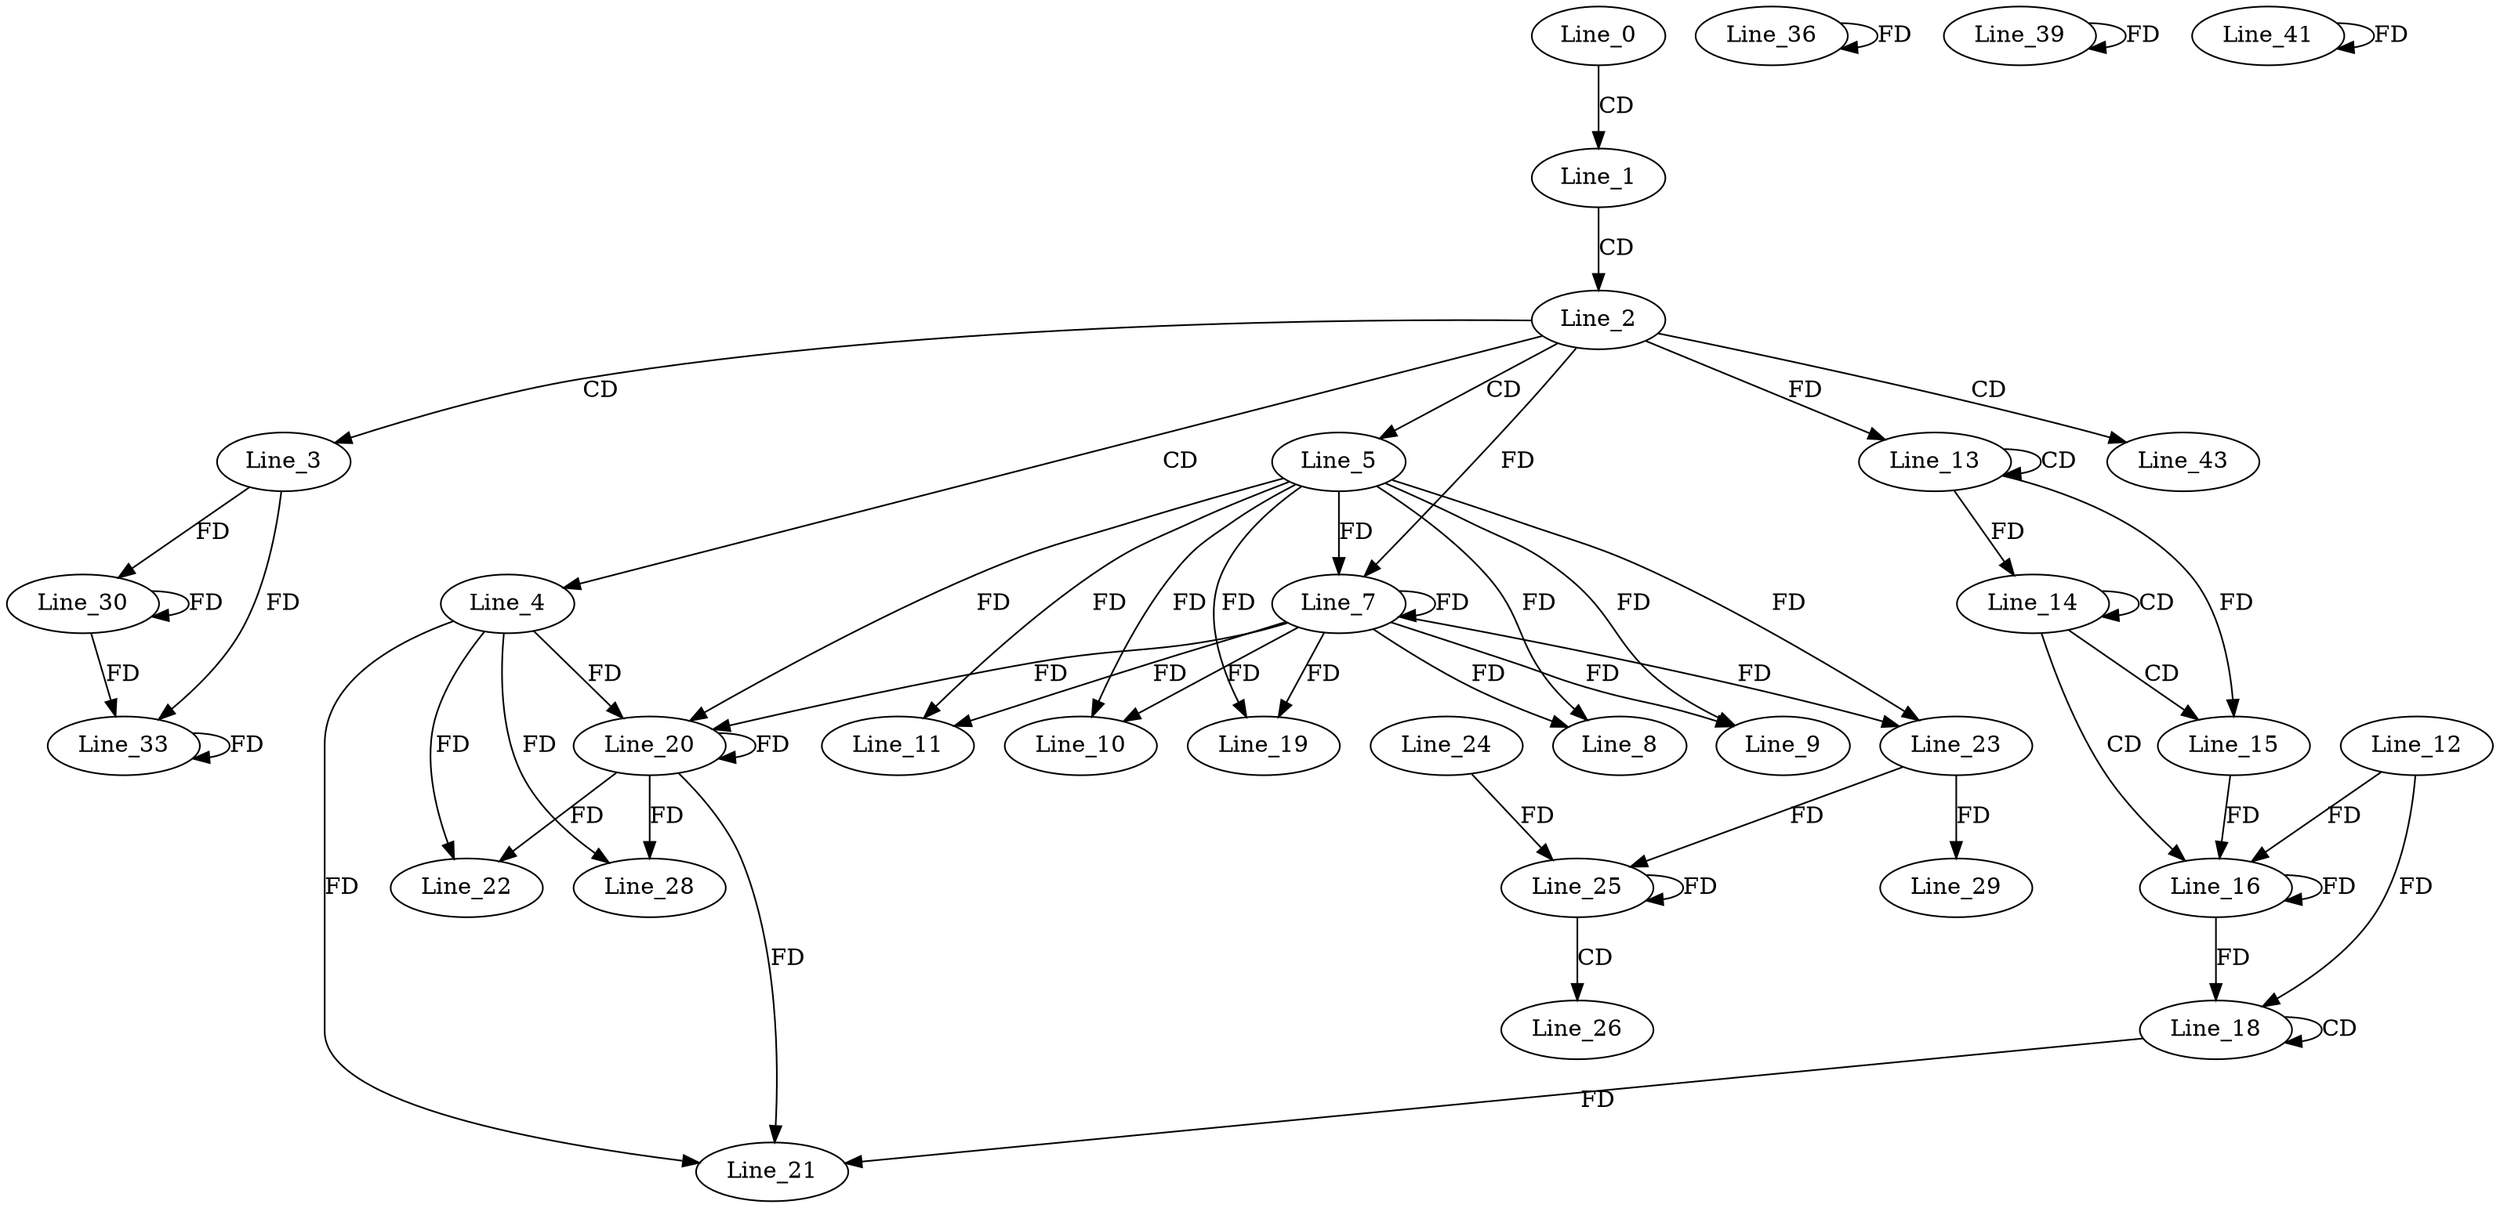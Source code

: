 digraph G {
  Line_0;
  Line_1;
  Line_2;
  Line_3;
  Line_4;
  Line_5;
  Line_7;
  Line_7;
  Line_8;
  Line_9;
  Line_10;
  Line_11;
  Line_13;
  Line_13;
  Line_13;
  Line_14;
  Line_14;
  Line_15;
  Line_15;
  Line_16;
  Line_12;
  Line_16;
  Line_16;
  Line_18;
  Line_18;
  Line_19;
  Line_20;
  Line_20;
  Line_21;
  Line_22;
  Line_23;
  Line_25;
  Line_24;
  Line_25;
  Line_23;
  Line_25;
  Line_26;
  Line_28;
  Line_29;
  Line_30;
  Line_33;
  Line_36;
  Line_39;
  Line_41;
  Line_43;
  Line_0 -> Line_1 [ label="CD" ];
  Line_1 -> Line_2 [ label="CD" ];
  Line_2 -> Line_3 [ label="CD" ];
  Line_2 -> Line_4 [ label="CD" ];
  Line_2 -> Line_5 [ label="CD" ];
  Line_5 -> Line_7 [ label="FD" ];
  Line_7 -> Line_7 [ label="FD" ];
  Line_2 -> Line_7 [ label="FD" ];
  Line_5 -> Line_8 [ label="FD" ];
  Line_7 -> Line_8 [ label="FD" ];
  Line_5 -> Line_9 [ label="FD" ];
  Line_7 -> Line_9 [ label="FD" ];
  Line_5 -> Line_10 [ label="FD" ];
  Line_7 -> Line_10 [ label="FD" ];
  Line_5 -> Line_11 [ label="FD" ];
  Line_7 -> Line_11 [ label="FD" ];
  Line_13 -> Line_13 [ label="CD" ];
  Line_2 -> Line_13 [ label="FD" ];
  Line_14 -> Line_14 [ label="CD" ];
  Line_13 -> Line_14 [ label="FD" ];
  Line_14 -> Line_15 [ label="CD" ];
  Line_13 -> Line_15 [ label="FD" ];
  Line_14 -> Line_16 [ label="CD" ];
  Line_16 -> Line_16 [ label="FD" ];
  Line_12 -> Line_16 [ label="FD" ];
  Line_15 -> Line_16 [ label="FD" ];
  Line_18 -> Line_18 [ label="CD" ];
  Line_16 -> Line_18 [ label="FD" ];
  Line_12 -> Line_18 [ label="FD" ];
  Line_5 -> Line_19 [ label="FD" ];
  Line_7 -> Line_19 [ label="FD" ];
  Line_4 -> Line_20 [ label="FD" ];
  Line_20 -> Line_20 [ label="FD" ];
  Line_5 -> Line_20 [ label="FD" ];
  Line_7 -> Line_20 [ label="FD" ];
  Line_4 -> Line_21 [ label="FD" ];
  Line_20 -> Line_21 [ label="FD" ];
  Line_18 -> Line_21 [ label="FD" ];
  Line_4 -> Line_22 [ label="FD" ];
  Line_20 -> Line_22 [ label="FD" ];
  Line_5 -> Line_23 [ label="FD" ];
  Line_7 -> Line_23 [ label="FD" ];
  Line_25 -> Line_25 [ label="FD" ];
  Line_24 -> Line_25 [ label="FD" ];
  Line_23 -> Line_25 [ label="FD" ];
  Line_25 -> Line_26 [ label="CD" ];
  Line_4 -> Line_28 [ label="FD" ];
  Line_20 -> Line_28 [ label="FD" ];
  Line_23 -> Line_29 [ label="FD" ];
  Line_3 -> Line_30 [ label="FD" ];
  Line_30 -> Line_30 [ label="FD" ];
  Line_3 -> Line_33 [ label="FD" ];
  Line_30 -> Line_33 [ label="FD" ];
  Line_33 -> Line_33 [ label="FD" ];
  Line_36 -> Line_36 [ label="FD" ];
  Line_39 -> Line_39 [ label="FD" ];
  Line_41 -> Line_41 [ label="FD" ];
  Line_2 -> Line_43 [ label="CD" ];
}

